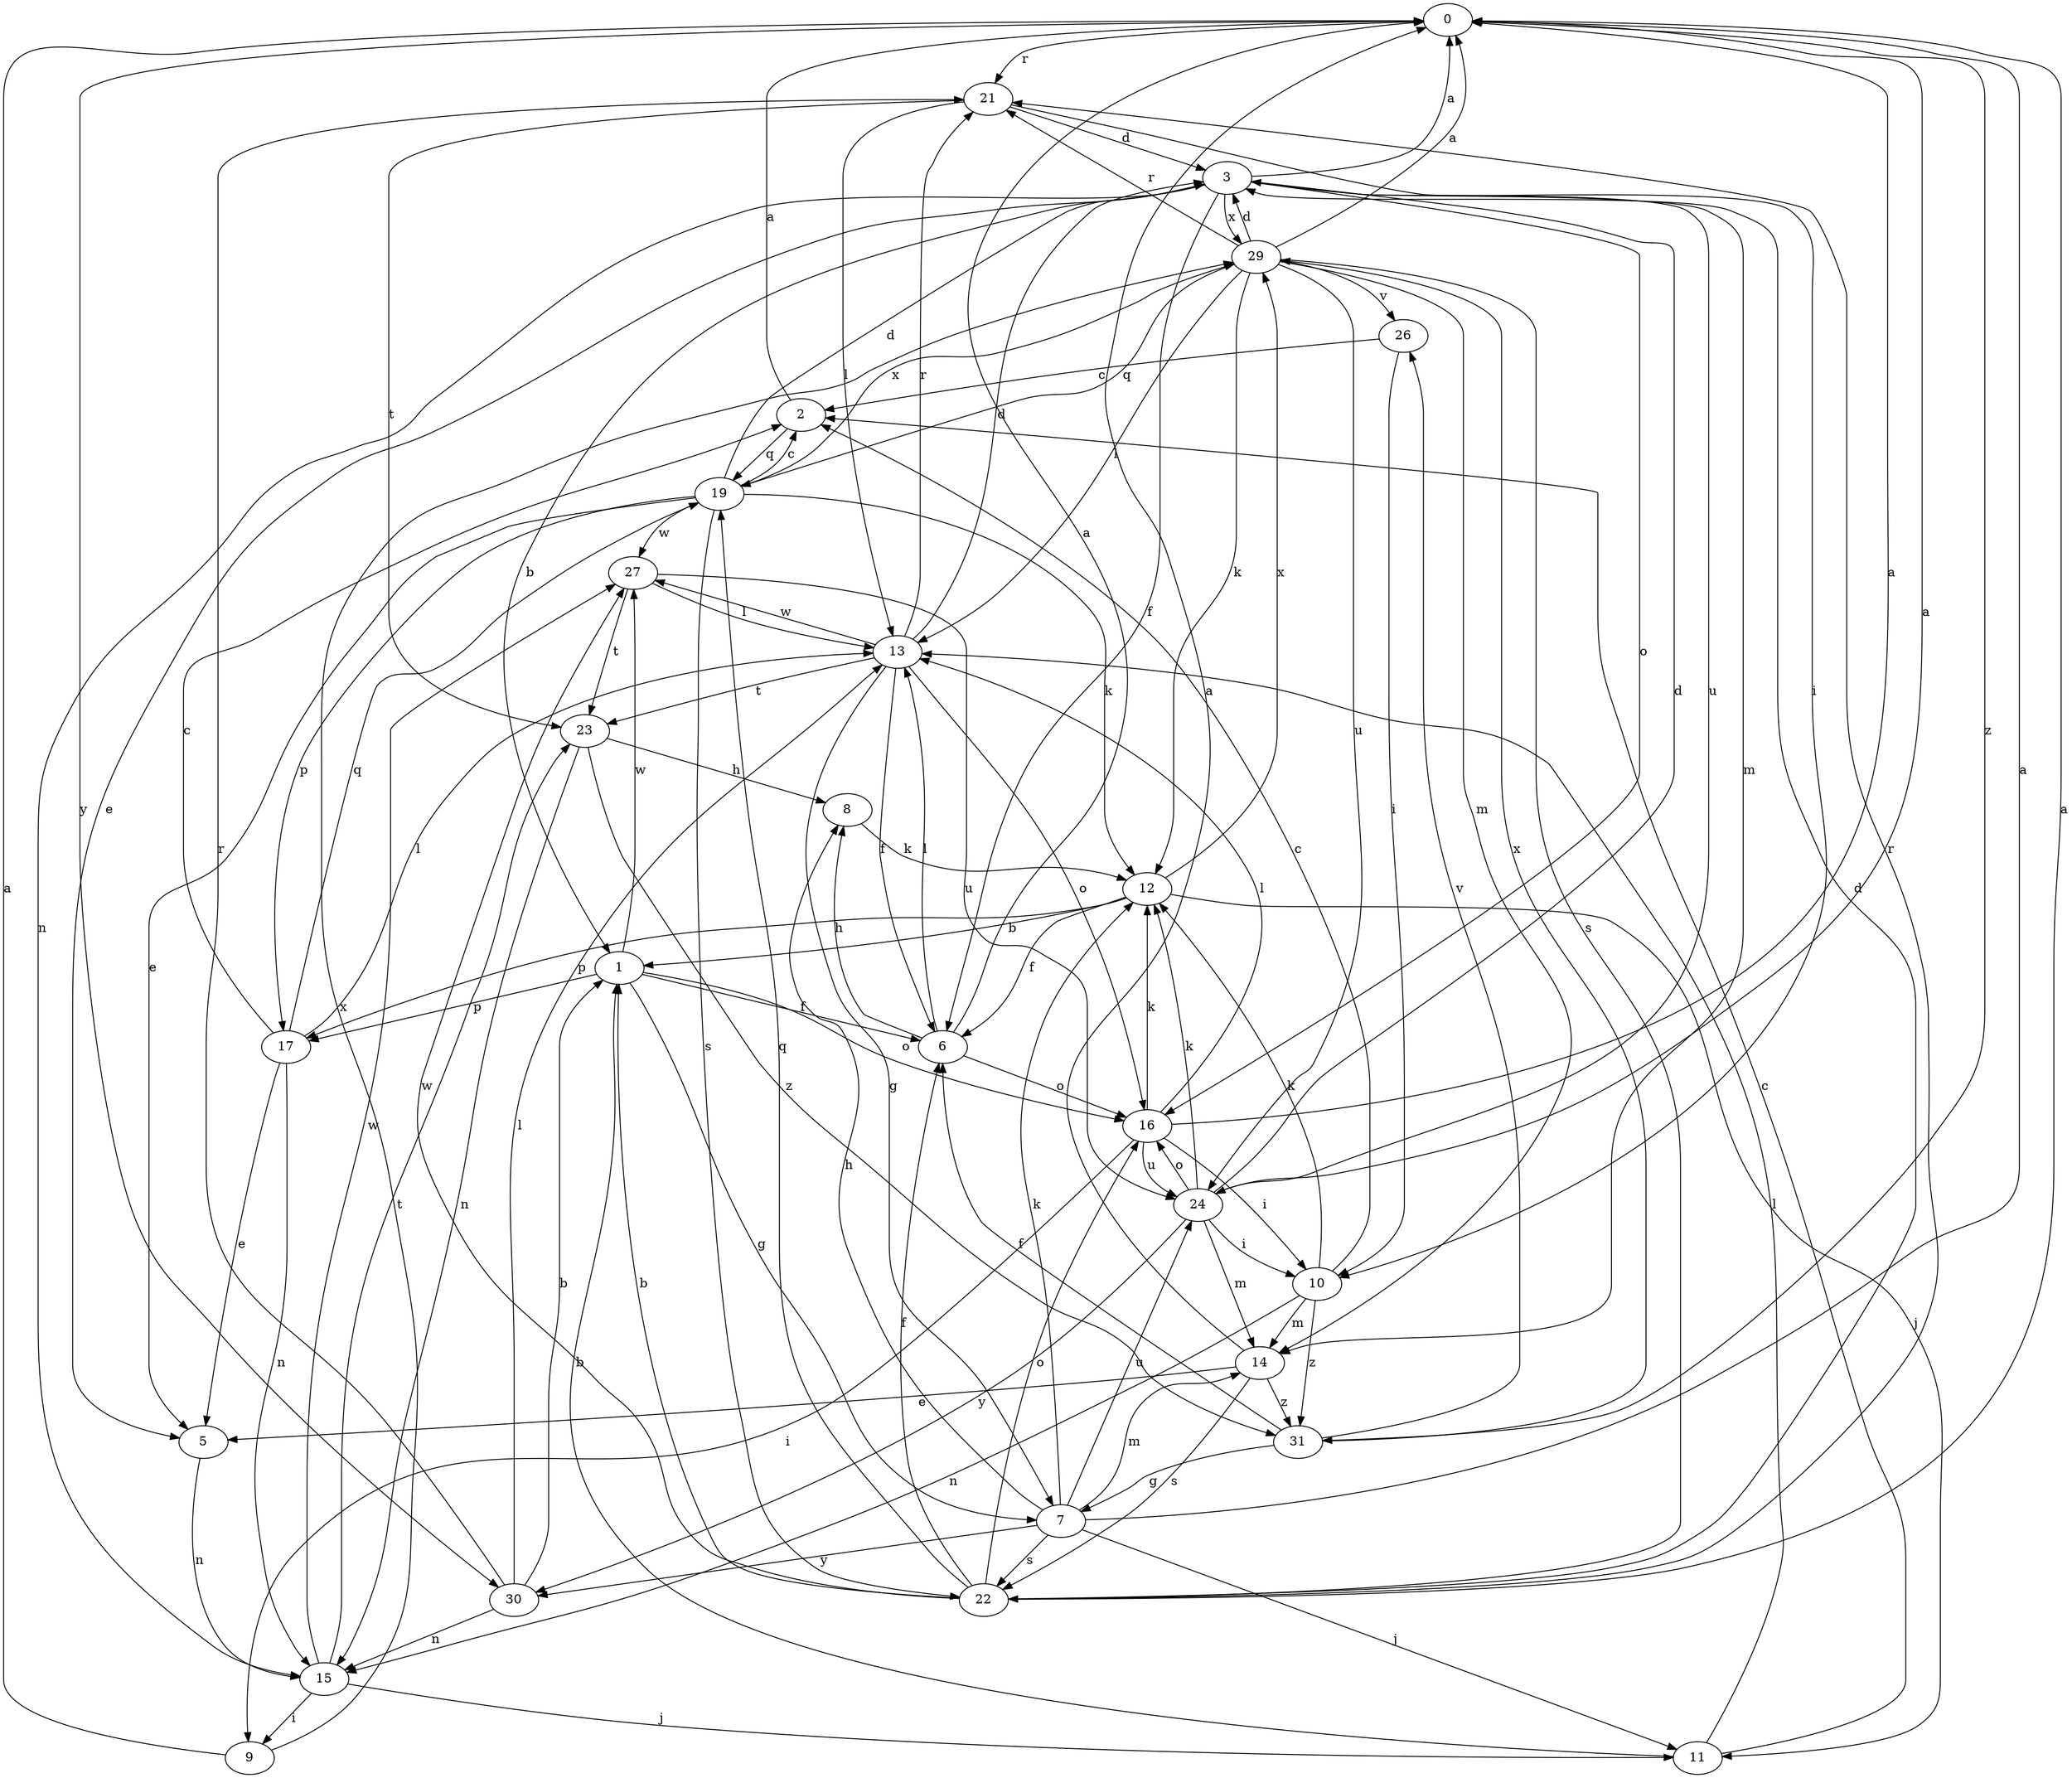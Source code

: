 strict digraph  {
0;
1;
2;
3;
5;
6;
7;
8;
9;
10;
11;
12;
13;
14;
15;
16;
17;
19;
21;
22;
23;
24;
26;
27;
29;
30;
31;
0 -> 21  [label=r];
0 -> 30  [label=y];
0 -> 31  [label=z];
1 -> 6  [label=f];
1 -> 7  [label=g];
1 -> 16  [label=o];
1 -> 17  [label=p];
1 -> 27  [label=w];
2 -> 0  [label=a];
2 -> 19  [label=q];
3 -> 0  [label=a];
3 -> 1  [label=b];
3 -> 5  [label=e];
3 -> 6  [label=f];
3 -> 14  [label=m];
3 -> 15  [label=n];
3 -> 16  [label=o];
3 -> 24  [label=u];
3 -> 29  [label=x];
5 -> 15  [label=n];
6 -> 0  [label=a];
6 -> 8  [label=h];
6 -> 13  [label=l];
6 -> 16  [label=o];
7 -> 0  [label=a];
7 -> 8  [label=h];
7 -> 11  [label=j];
7 -> 12  [label=k];
7 -> 14  [label=m];
7 -> 22  [label=s];
7 -> 24  [label=u];
7 -> 30  [label=y];
8 -> 12  [label=k];
9 -> 0  [label=a];
9 -> 29  [label=x];
10 -> 2  [label=c];
10 -> 12  [label=k];
10 -> 14  [label=m];
10 -> 15  [label=n];
10 -> 31  [label=z];
11 -> 1  [label=b];
11 -> 2  [label=c];
11 -> 13  [label=l];
12 -> 1  [label=b];
12 -> 6  [label=f];
12 -> 11  [label=j];
12 -> 17  [label=p];
12 -> 29  [label=x];
13 -> 3  [label=d];
13 -> 6  [label=f];
13 -> 7  [label=g];
13 -> 16  [label=o];
13 -> 21  [label=r];
13 -> 23  [label=t];
13 -> 27  [label=w];
14 -> 0  [label=a];
14 -> 5  [label=e];
14 -> 22  [label=s];
14 -> 31  [label=z];
15 -> 9  [label=i];
15 -> 11  [label=j];
15 -> 23  [label=t];
15 -> 27  [label=w];
16 -> 0  [label=a];
16 -> 9  [label=i];
16 -> 10  [label=i];
16 -> 12  [label=k];
16 -> 13  [label=l];
16 -> 24  [label=u];
17 -> 2  [label=c];
17 -> 5  [label=e];
17 -> 13  [label=l];
17 -> 15  [label=n];
17 -> 19  [label=q];
19 -> 2  [label=c];
19 -> 3  [label=d];
19 -> 5  [label=e];
19 -> 12  [label=k];
19 -> 17  [label=p];
19 -> 22  [label=s];
19 -> 27  [label=w];
19 -> 29  [label=x];
21 -> 3  [label=d];
21 -> 10  [label=i];
21 -> 13  [label=l];
21 -> 23  [label=t];
22 -> 0  [label=a];
22 -> 1  [label=b];
22 -> 3  [label=d];
22 -> 6  [label=f];
22 -> 16  [label=o];
22 -> 19  [label=q];
22 -> 21  [label=r];
22 -> 27  [label=w];
23 -> 8  [label=h];
23 -> 15  [label=n];
23 -> 31  [label=z];
24 -> 0  [label=a];
24 -> 3  [label=d];
24 -> 10  [label=i];
24 -> 12  [label=k];
24 -> 14  [label=m];
24 -> 16  [label=o];
24 -> 30  [label=y];
26 -> 2  [label=c];
26 -> 10  [label=i];
27 -> 13  [label=l];
27 -> 23  [label=t];
27 -> 24  [label=u];
29 -> 0  [label=a];
29 -> 3  [label=d];
29 -> 12  [label=k];
29 -> 13  [label=l];
29 -> 14  [label=m];
29 -> 19  [label=q];
29 -> 21  [label=r];
29 -> 22  [label=s];
29 -> 24  [label=u];
29 -> 26  [label=v];
30 -> 1  [label=b];
30 -> 13  [label=l];
30 -> 15  [label=n];
30 -> 21  [label=r];
31 -> 6  [label=f];
31 -> 7  [label=g];
31 -> 26  [label=v];
31 -> 29  [label=x];
}

